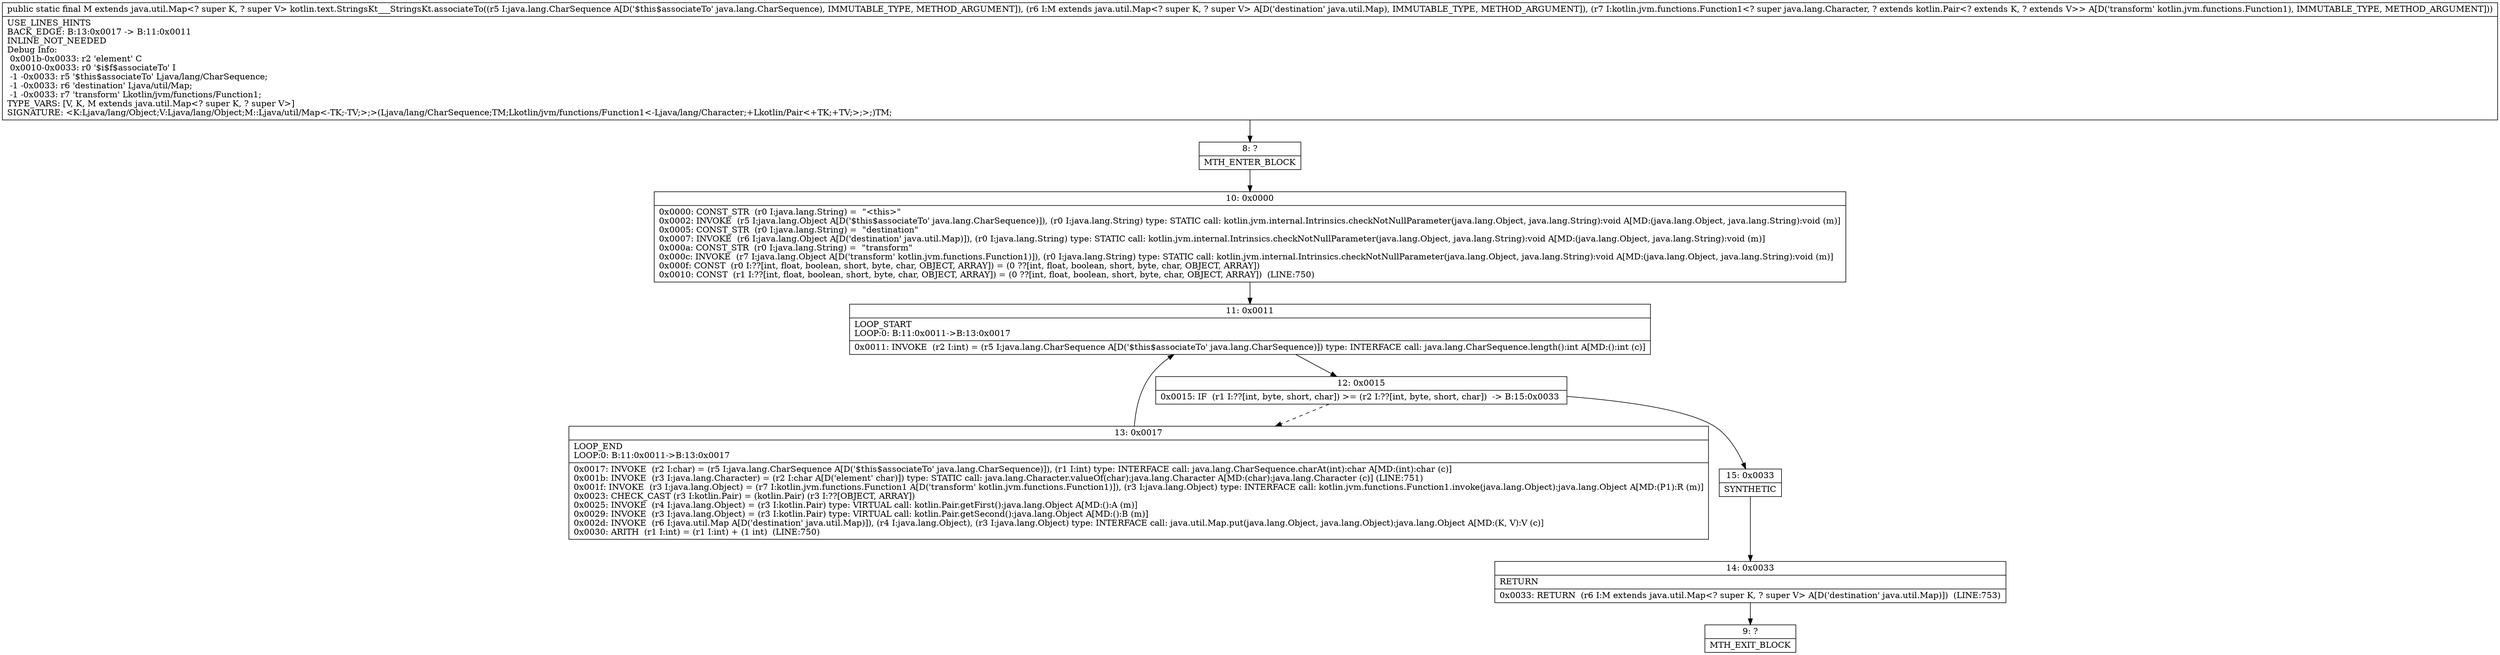 digraph "CFG forkotlin.text.StringsKt___StringsKt.associateTo(Ljava\/lang\/CharSequence;Ljava\/util\/Map;Lkotlin\/jvm\/functions\/Function1;)Ljava\/util\/Map;" {
Node_8 [shape=record,label="{8\:\ ?|MTH_ENTER_BLOCK\l}"];
Node_10 [shape=record,label="{10\:\ 0x0000|0x0000: CONST_STR  (r0 I:java.lang.String) =  \"\<this\>\" \l0x0002: INVOKE  (r5 I:java.lang.Object A[D('$this$associateTo' java.lang.CharSequence)]), (r0 I:java.lang.String) type: STATIC call: kotlin.jvm.internal.Intrinsics.checkNotNullParameter(java.lang.Object, java.lang.String):void A[MD:(java.lang.Object, java.lang.String):void (m)]\l0x0005: CONST_STR  (r0 I:java.lang.String) =  \"destination\" \l0x0007: INVOKE  (r6 I:java.lang.Object A[D('destination' java.util.Map)]), (r0 I:java.lang.String) type: STATIC call: kotlin.jvm.internal.Intrinsics.checkNotNullParameter(java.lang.Object, java.lang.String):void A[MD:(java.lang.Object, java.lang.String):void (m)]\l0x000a: CONST_STR  (r0 I:java.lang.String) =  \"transform\" \l0x000c: INVOKE  (r7 I:java.lang.Object A[D('transform' kotlin.jvm.functions.Function1)]), (r0 I:java.lang.String) type: STATIC call: kotlin.jvm.internal.Intrinsics.checkNotNullParameter(java.lang.Object, java.lang.String):void A[MD:(java.lang.Object, java.lang.String):void (m)]\l0x000f: CONST  (r0 I:??[int, float, boolean, short, byte, char, OBJECT, ARRAY]) = (0 ??[int, float, boolean, short, byte, char, OBJECT, ARRAY]) \l0x0010: CONST  (r1 I:??[int, float, boolean, short, byte, char, OBJECT, ARRAY]) = (0 ??[int, float, boolean, short, byte, char, OBJECT, ARRAY])  (LINE:750)\l}"];
Node_11 [shape=record,label="{11\:\ 0x0011|LOOP_START\lLOOP:0: B:11:0x0011\-\>B:13:0x0017\l|0x0011: INVOKE  (r2 I:int) = (r5 I:java.lang.CharSequence A[D('$this$associateTo' java.lang.CharSequence)]) type: INTERFACE call: java.lang.CharSequence.length():int A[MD:():int (c)]\l}"];
Node_12 [shape=record,label="{12\:\ 0x0015|0x0015: IF  (r1 I:??[int, byte, short, char]) \>= (r2 I:??[int, byte, short, char])  \-\> B:15:0x0033 \l}"];
Node_13 [shape=record,label="{13\:\ 0x0017|LOOP_END\lLOOP:0: B:11:0x0011\-\>B:13:0x0017\l|0x0017: INVOKE  (r2 I:char) = (r5 I:java.lang.CharSequence A[D('$this$associateTo' java.lang.CharSequence)]), (r1 I:int) type: INTERFACE call: java.lang.CharSequence.charAt(int):char A[MD:(int):char (c)]\l0x001b: INVOKE  (r3 I:java.lang.Character) = (r2 I:char A[D('element' char)]) type: STATIC call: java.lang.Character.valueOf(char):java.lang.Character A[MD:(char):java.lang.Character (c)] (LINE:751)\l0x001f: INVOKE  (r3 I:java.lang.Object) = (r7 I:kotlin.jvm.functions.Function1 A[D('transform' kotlin.jvm.functions.Function1)]), (r3 I:java.lang.Object) type: INTERFACE call: kotlin.jvm.functions.Function1.invoke(java.lang.Object):java.lang.Object A[MD:(P1):R (m)]\l0x0023: CHECK_CAST (r3 I:kotlin.Pair) = (kotlin.Pair) (r3 I:??[OBJECT, ARRAY]) \l0x0025: INVOKE  (r4 I:java.lang.Object) = (r3 I:kotlin.Pair) type: VIRTUAL call: kotlin.Pair.getFirst():java.lang.Object A[MD:():A (m)]\l0x0029: INVOKE  (r3 I:java.lang.Object) = (r3 I:kotlin.Pair) type: VIRTUAL call: kotlin.Pair.getSecond():java.lang.Object A[MD:():B (m)]\l0x002d: INVOKE  (r6 I:java.util.Map A[D('destination' java.util.Map)]), (r4 I:java.lang.Object), (r3 I:java.lang.Object) type: INTERFACE call: java.util.Map.put(java.lang.Object, java.lang.Object):java.lang.Object A[MD:(K, V):V (c)]\l0x0030: ARITH  (r1 I:int) = (r1 I:int) + (1 int)  (LINE:750)\l}"];
Node_15 [shape=record,label="{15\:\ 0x0033|SYNTHETIC\l}"];
Node_14 [shape=record,label="{14\:\ 0x0033|RETURN\l|0x0033: RETURN  (r6 I:M extends java.util.Map\<? super K, ? super V\> A[D('destination' java.util.Map)])  (LINE:753)\l}"];
Node_9 [shape=record,label="{9\:\ ?|MTH_EXIT_BLOCK\l}"];
MethodNode[shape=record,label="{public static final M extends java.util.Map\<? super K, ? super V\> kotlin.text.StringsKt___StringsKt.associateTo((r5 I:java.lang.CharSequence A[D('$this$associateTo' java.lang.CharSequence), IMMUTABLE_TYPE, METHOD_ARGUMENT]), (r6 I:M extends java.util.Map\<? super K, ? super V\> A[D('destination' java.util.Map), IMMUTABLE_TYPE, METHOD_ARGUMENT]), (r7 I:kotlin.jvm.functions.Function1\<? super java.lang.Character, ? extends kotlin.Pair\<? extends K, ? extends V\>\> A[D('transform' kotlin.jvm.functions.Function1), IMMUTABLE_TYPE, METHOD_ARGUMENT]))  | USE_LINES_HINTS\lBACK_EDGE: B:13:0x0017 \-\> B:11:0x0011\lINLINE_NOT_NEEDED\lDebug Info:\l  0x001b\-0x0033: r2 'element' C\l  0x0010\-0x0033: r0 '$i$f$associateTo' I\l  \-1 \-0x0033: r5 '$this$associateTo' Ljava\/lang\/CharSequence;\l  \-1 \-0x0033: r6 'destination' Ljava\/util\/Map;\l  \-1 \-0x0033: r7 'transform' Lkotlin\/jvm\/functions\/Function1;\lTYPE_VARS: [V, K, M extends java.util.Map\<? super K, ? super V\>]\lSIGNATURE: \<K:Ljava\/lang\/Object;V:Ljava\/lang\/Object;M::Ljava\/util\/Map\<\-TK;\-TV;\>;\>(Ljava\/lang\/CharSequence;TM;Lkotlin\/jvm\/functions\/Function1\<\-Ljava\/lang\/Character;+Lkotlin\/Pair\<+TK;+TV;\>;\>;)TM;\l}"];
MethodNode -> Node_8;Node_8 -> Node_10;
Node_10 -> Node_11;
Node_11 -> Node_12;
Node_12 -> Node_13[style=dashed];
Node_12 -> Node_15;
Node_13 -> Node_11;
Node_15 -> Node_14;
Node_14 -> Node_9;
}


